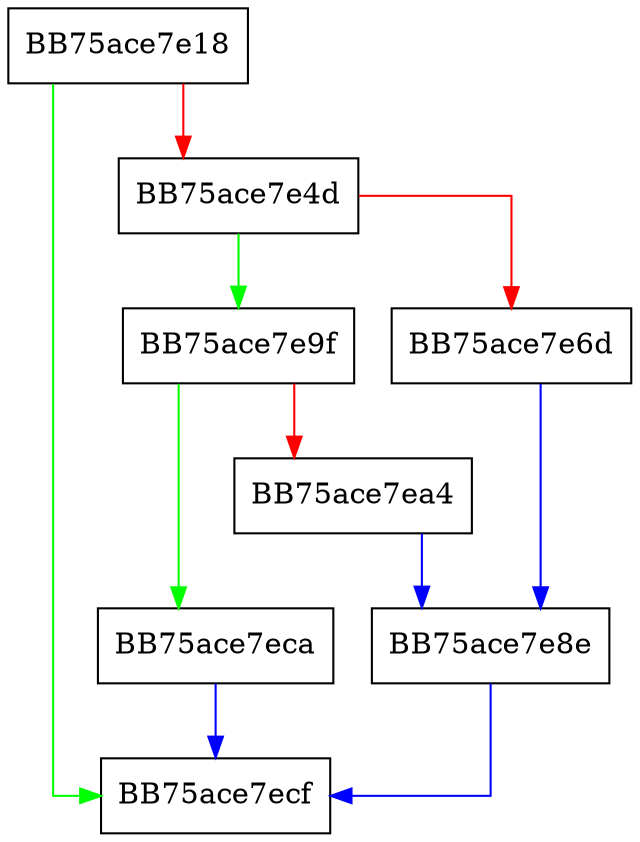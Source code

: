 digraph _config_buffers {
  node [shape="box"];
  graph [splines=ortho];
  BB75ace7e18 -> BB75ace7ecf [color="green"];
  BB75ace7e18 -> BB75ace7e4d [color="red"];
  BB75ace7e4d -> BB75ace7e9f [color="green"];
  BB75ace7e4d -> BB75ace7e6d [color="red"];
  BB75ace7e6d -> BB75ace7e8e [color="blue"];
  BB75ace7e8e -> BB75ace7ecf [color="blue"];
  BB75ace7e9f -> BB75ace7eca [color="green"];
  BB75ace7e9f -> BB75ace7ea4 [color="red"];
  BB75ace7ea4 -> BB75ace7e8e [color="blue"];
  BB75ace7eca -> BB75ace7ecf [color="blue"];
}
